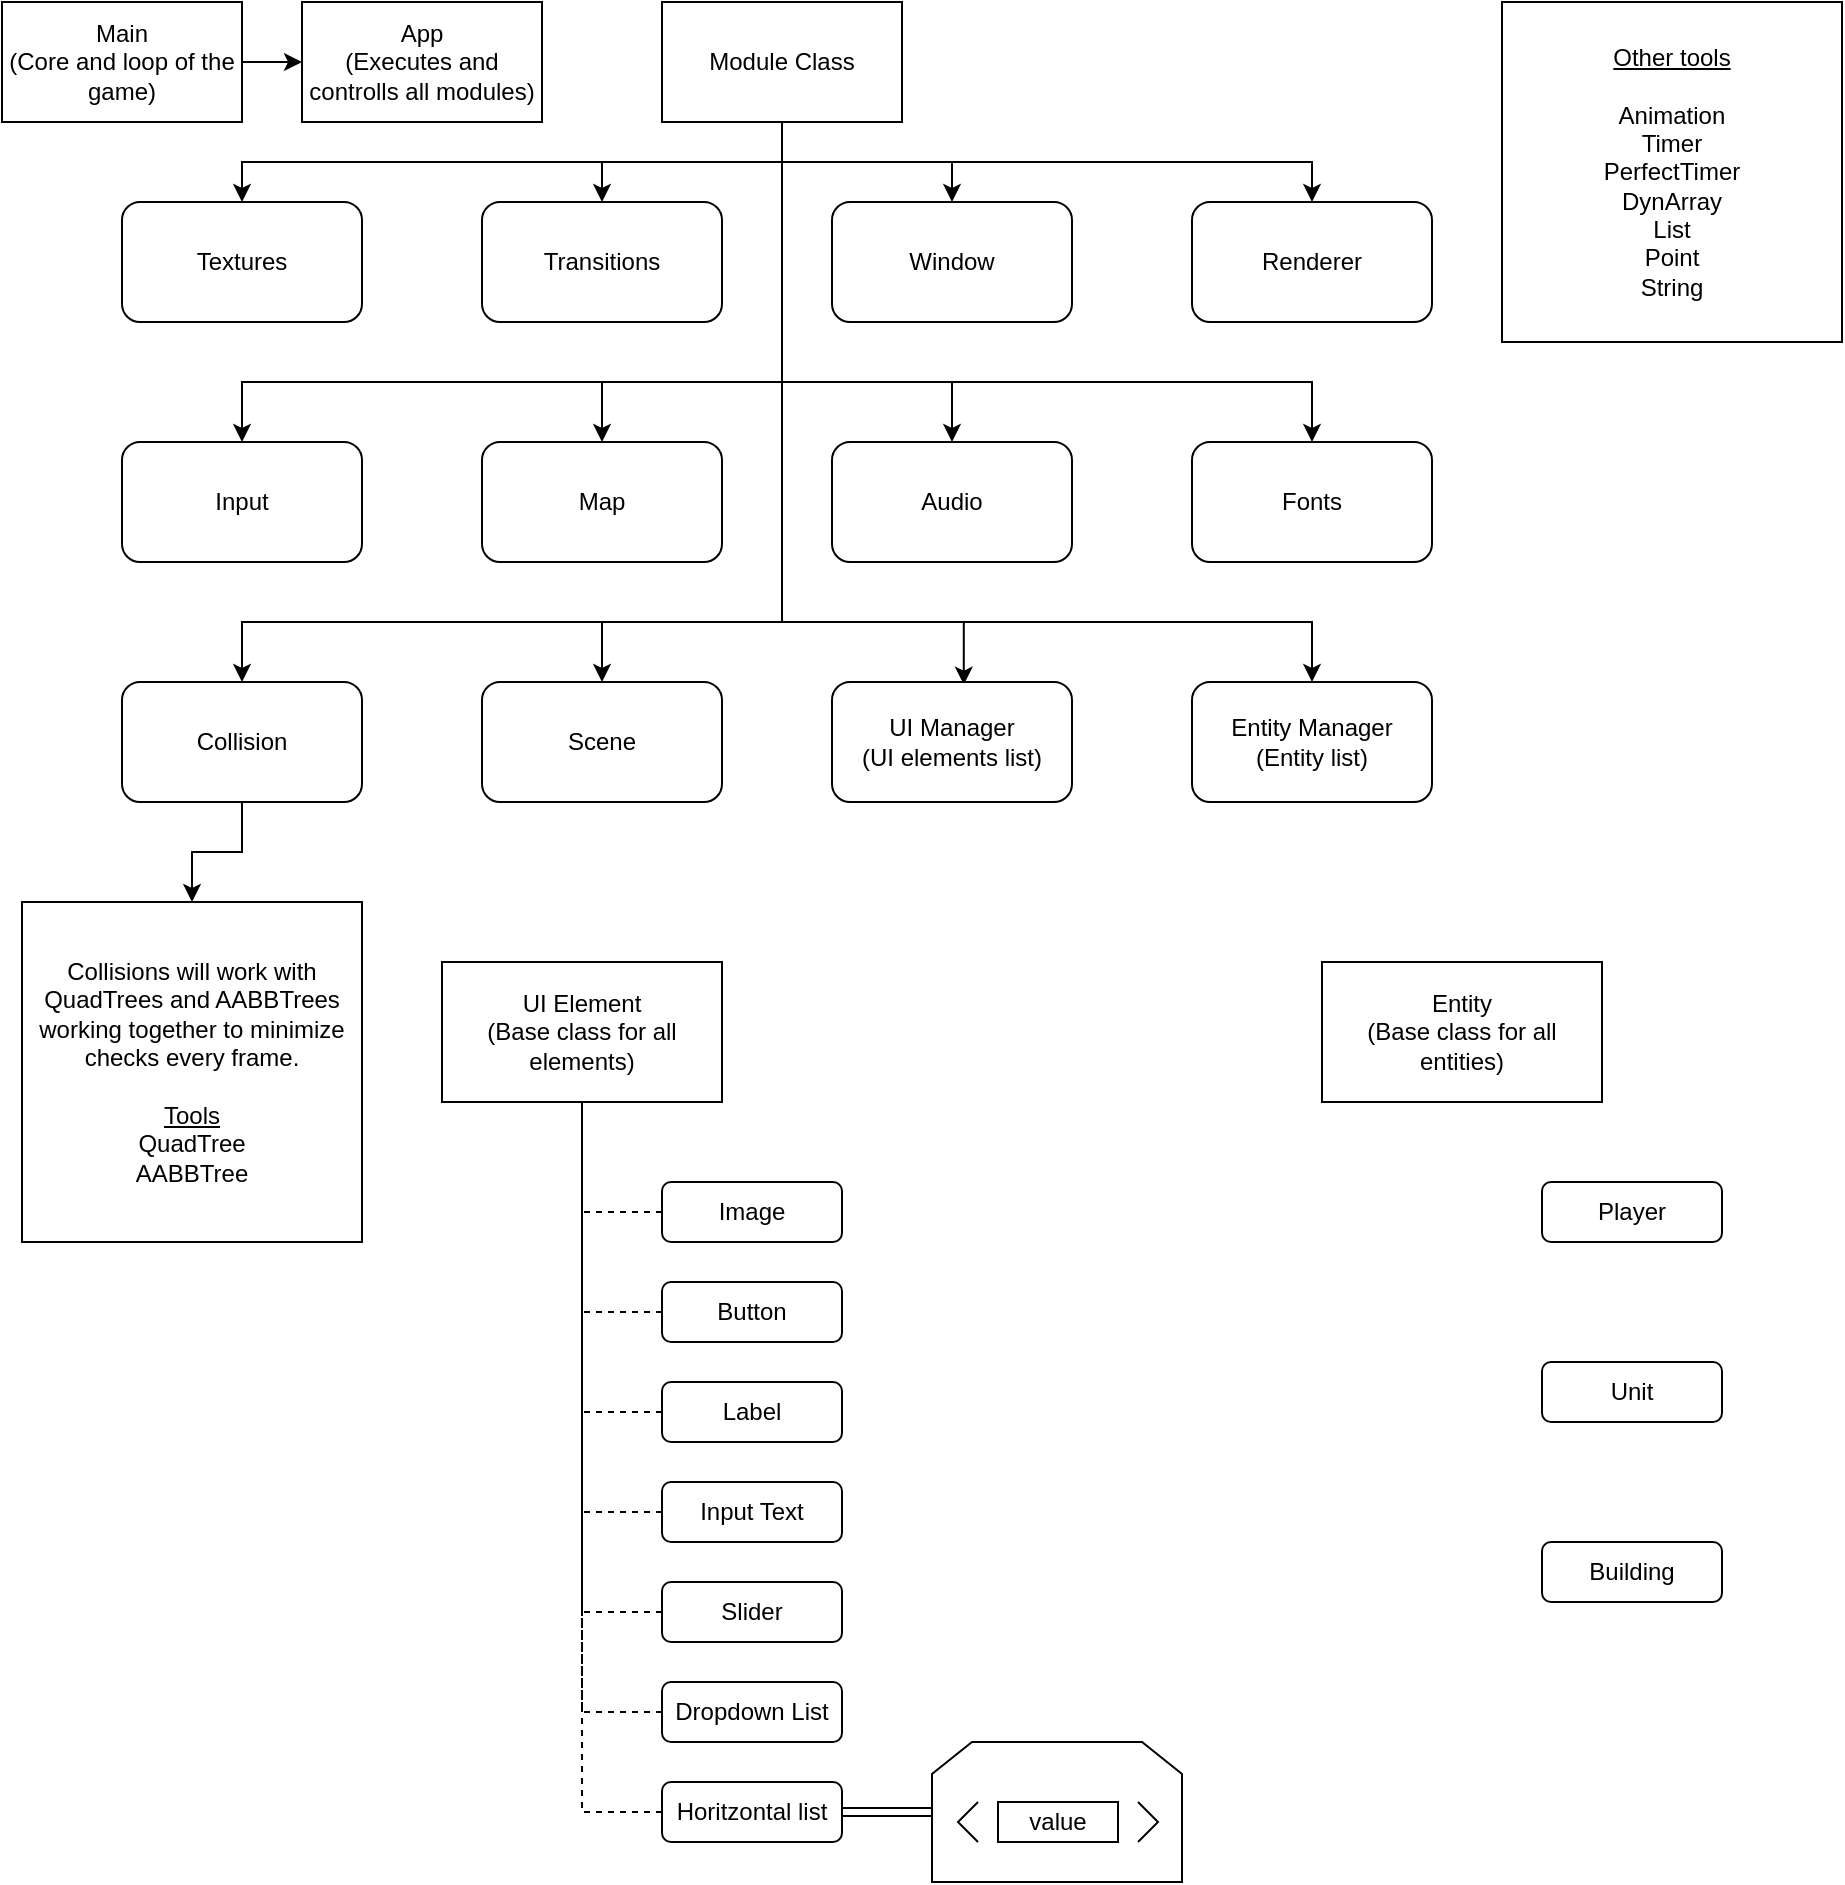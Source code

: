 <mxfile version="12.8.0" type="device"><diagram id="bKn3DlAzvNpuroSGD_JI" name="Page-1"><mxGraphModel dx="1391" dy="841" grid="1" gridSize="10" guides="1" tooltips="1" connect="1" arrows="1" fold="1" page="1" pageScale="1" pageWidth="1169" pageHeight="1654" math="0" shadow="0"><root><mxCell id="0"/><mxCell id="1" parent="0"/><mxCell id="jgQz6Gm1pOqKuSatFkdT-83" value="" style="shape=loopLimit;whiteSpace=wrap;html=1;" vertex="1" parent="1"><mxGeometry x="485" y="900" width="125" height="70" as="geometry"/></mxCell><mxCell id="jgQz6Gm1pOqKuSatFkdT-38" style="edgeStyle=orthogonalEdgeStyle;rounded=0;orthogonalLoop=1;jettySize=auto;html=1;entryX=0.5;entryY=0;entryDx=0;entryDy=0;" edge="1" parent="1" source="jgQz6Gm1pOqKuSatFkdT-4" target="jgQz6Gm1pOqKuSatFkdT-33"><mxGeometry relative="1" as="geometry"><Array as="points"><mxPoint x="410" y="340"/><mxPoint x="140" y="340"/></Array></mxGeometry></mxCell><mxCell id="jgQz6Gm1pOqKuSatFkdT-39" style="edgeStyle=orthogonalEdgeStyle;rounded=0;orthogonalLoop=1;jettySize=auto;html=1;entryX=0.5;entryY=0;entryDx=0;entryDy=0;" edge="1" parent="1" source="jgQz6Gm1pOqKuSatFkdT-4" target="jgQz6Gm1pOqKuSatFkdT-32"><mxGeometry relative="1" as="geometry"><Array as="points"><mxPoint x="410" y="340"/><mxPoint x="675" y="340"/></Array></mxGeometry></mxCell><mxCell id="jgQz6Gm1pOqKuSatFkdT-40" style="edgeStyle=orthogonalEdgeStyle;rounded=0;orthogonalLoop=1;jettySize=auto;html=1;entryX=0.549;entryY=0.022;entryDx=0;entryDy=0;entryPerimeter=0;" edge="1" parent="1" source="jgQz6Gm1pOqKuSatFkdT-4" target="jgQz6Gm1pOqKuSatFkdT-31"><mxGeometry relative="1" as="geometry"><Array as="points"><mxPoint x="410" y="340"/><mxPoint x="501" y="340"/></Array></mxGeometry></mxCell><mxCell id="jgQz6Gm1pOqKuSatFkdT-41" style="edgeStyle=orthogonalEdgeStyle;rounded=0;orthogonalLoop=1;jettySize=auto;html=1;entryX=0.5;entryY=0;entryDx=0;entryDy=0;" edge="1" parent="1" source="jgQz6Gm1pOqKuSatFkdT-4" target="jgQz6Gm1pOqKuSatFkdT-25"><mxGeometry relative="1" as="geometry"><Array as="points"><mxPoint x="410" y="340"/><mxPoint x="320" y="340"/></Array></mxGeometry></mxCell><mxCell id="jgQz6Gm1pOqKuSatFkdT-42" style="edgeStyle=orthogonalEdgeStyle;rounded=0;orthogonalLoop=1;jettySize=auto;html=1;entryX=0.5;entryY=0;entryDx=0;entryDy=0;" edge="1" parent="1" source="jgQz6Gm1pOqKuSatFkdT-4" target="jgQz6Gm1pOqKuSatFkdT-26"><mxGeometry relative="1" as="geometry"><Array as="points"><mxPoint x="410" y="220"/><mxPoint x="140" y="220"/></Array></mxGeometry></mxCell><mxCell id="jgQz6Gm1pOqKuSatFkdT-43" style="edgeStyle=orthogonalEdgeStyle;rounded=0;orthogonalLoop=1;jettySize=auto;html=1;entryX=0.5;entryY=0;entryDx=0;entryDy=0;" edge="1" parent="1" source="jgQz6Gm1pOqKuSatFkdT-4" target="jgQz6Gm1pOqKuSatFkdT-9"><mxGeometry relative="1" as="geometry"><Array as="points"><mxPoint x="410" y="220"/><mxPoint x="320" y="220"/></Array></mxGeometry></mxCell><mxCell id="jgQz6Gm1pOqKuSatFkdT-44" style="edgeStyle=orthogonalEdgeStyle;rounded=0;orthogonalLoop=1;jettySize=auto;html=1;" edge="1" parent="1" source="jgQz6Gm1pOqKuSatFkdT-4" target="jgQz6Gm1pOqKuSatFkdT-24"><mxGeometry relative="1" as="geometry"><Array as="points"><mxPoint x="410" y="220"/><mxPoint x="675" y="220"/></Array></mxGeometry></mxCell><mxCell id="jgQz6Gm1pOqKuSatFkdT-45" style="edgeStyle=orthogonalEdgeStyle;rounded=0;orthogonalLoop=1;jettySize=auto;html=1;entryX=0.5;entryY=0;entryDx=0;entryDy=0;" edge="1" parent="1" source="jgQz6Gm1pOqKuSatFkdT-4" target="jgQz6Gm1pOqKuSatFkdT-28"><mxGeometry relative="1" as="geometry"><Array as="points"><mxPoint x="410" y="220"/><mxPoint x="495" y="220"/></Array></mxGeometry></mxCell><mxCell id="jgQz6Gm1pOqKuSatFkdT-46" style="edgeStyle=orthogonalEdgeStyle;rounded=0;orthogonalLoop=1;jettySize=auto;html=1;entryX=0.5;entryY=0;entryDx=0;entryDy=0;" edge="1" parent="1" source="jgQz6Gm1pOqKuSatFkdT-4" target="jgQz6Gm1pOqKuSatFkdT-8"><mxGeometry relative="1" as="geometry"><Array as="points"><mxPoint x="410" y="110"/><mxPoint x="140" y="110"/></Array></mxGeometry></mxCell><mxCell id="jgQz6Gm1pOqKuSatFkdT-47" style="edgeStyle=orthogonalEdgeStyle;rounded=0;orthogonalLoop=1;jettySize=auto;html=1;entryX=0.5;entryY=0;entryDx=0;entryDy=0;" edge="1" parent="1" source="jgQz6Gm1pOqKuSatFkdT-4" target="jgQz6Gm1pOqKuSatFkdT-27"><mxGeometry relative="1" as="geometry"/></mxCell><mxCell id="jgQz6Gm1pOqKuSatFkdT-48" style="edgeStyle=orthogonalEdgeStyle;rounded=0;orthogonalLoop=1;jettySize=auto;html=1;entryX=0.5;entryY=0;entryDx=0;entryDy=0;" edge="1" parent="1" source="jgQz6Gm1pOqKuSatFkdT-4" target="jgQz6Gm1pOqKuSatFkdT-29"><mxGeometry relative="1" as="geometry"/></mxCell><mxCell id="jgQz6Gm1pOqKuSatFkdT-49" style="edgeStyle=orthogonalEdgeStyle;rounded=0;orthogonalLoop=1;jettySize=auto;html=1;entryX=0.5;entryY=0;entryDx=0;entryDy=0;" edge="1" parent="1" source="jgQz6Gm1pOqKuSatFkdT-4" target="jgQz6Gm1pOqKuSatFkdT-30"><mxGeometry relative="1" as="geometry"><Array as="points"><mxPoint x="410" y="110"/><mxPoint x="675" y="110"/></Array></mxGeometry></mxCell><mxCell id="jgQz6Gm1pOqKuSatFkdT-4" value="Module Class" style="rounded=0;whiteSpace=wrap;html=1;" vertex="1" parent="1"><mxGeometry x="350" y="30" width="120" height="60" as="geometry"/></mxCell><mxCell id="jgQz6Gm1pOqKuSatFkdT-8" value="Textures&lt;br&gt;" style="rounded=1;whiteSpace=wrap;html=1;" vertex="1" parent="1"><mxGeometry x="80" y="130" width="120" height="60" as="geometry"/></mxCell><mxCell id="jgQz6Gm1pOqKuSatFkdT-9" value="Map&lt;span style=&quot;color: rgba(0 , 0 , 0 , 0) ; font-family: monospace ; font-size: 0px ; white-space: nowrap&quot;&gt;%3CmxGraphModel%3E%3Croot%3E%3CmxCell%20id%3D%220%22%2F%3E%3CmxCell%20id%3D%221%22%20parent%3D%220%22%2F%3E%3CmxCell%20id%3D%222%22%20value%3D%22Textures%26lt%3Bbr%26gt%3B%22%20style%3D%22rounded%3D1%3BwhiteSpace%3Dwrap%3Bhtml%3D1%3B%22%20vertex%3D%221%22%20parent%3D%221%22%3E%3CmxGeometry%20x%3D%2220%22%20y%3D%22380%22%20width%3D%22120%22%20height%3D%2260%22%20as%3D%22geometry%22%2F%3E%3C%2FmxCell%3E%3C%2Froot%3E%3C%2FmxGraphModel%3E&lt;/span&gt;" style="rounded=1;whiteSpace=wrap;html=1;" vertex="1" parent="1"><mxGeometry x="260" y="250" width="120" height="60" as="geometry"/></mxCell><mxCell id="jgQz6Gm1pOqKuSatFkdT-24" value="Fonts" style="rounded=1;whiteSpace=wrap;html=1;" vertex="1" parent="1"><mxGeometry x="615" y="250" width="120" height="60" as="geometry"/></mxCell><mxCell id="jgQz6Gm1pOqKuSatFkdT-25" value="Scene" style="rounded=1;whiteSpace=wrap;html=1;" vertex="1" parent="1"><mxGeometry x="260" y="370" width="120" height="60" as="geometry"/></mxCell><mxCell id="jgQz6Gm1pOqKuSatFkdT-26" value="Input" style="rounded=1;whiteSpace=wrap;html=1;" vertex="1" parent="1"><mxGeometry x="80" y="250" width="120" height="60" as="geometry"/></mxCell><mxCell id="jgQz6Gm1pOqKuSatFkdT-27" value="Transitions" style="rounded=1;whiteSpace=wrap;html=1;" vertex="1" parent="1"><mxGeometry x="260" y="130" width="120" height="60" as="geometry"/></mxCell><mxCell id="jgQz6Gm1pOqKuSatFkdT-28" value="Audio" style="rounded=1;whiteSpace=wrap;html=1;" vertex="1" parent="1"><mxGeometry x="435" y="250" width="120" height="60" as="geometry"/></mxCell><mxCell id="jgQz6Gm1pOqKuSatFkdT-29" value="Window" style="rounded=1;whiteSpace=wrap;html=1;" vertex="1" parent="1"><mxGeometry x="435" y="130" width="120" height="60" as="geometry"/></mxCell><mxCell id="jgQz6Gm1pOqKuSatFkdT-30" value="Renderer" style="rounded=1;whiteSpace=wrap;html=1;" vertex="1" parent="1"><mxGeometry x="615" y="130" width="120" height="60" as="geometry"/></mxCell><mxCell id="jgQz6Gm1pOqKuSatFkdT-31" value="UI Manager&lt;br&gt;(UI elements list)" style="rounded=1;whiteSpace=wrap;html=1;" vertex="1" parent="1"><mxGeometry x="435" y="370" width="120" height="60" as="geometry"/></mxCell><mxCell id="jgQz6Gm1pOqKuSatFkdT-32" value="Entity Manager&lt;br&gt;(Entity list)" style="rounded=1;whiteSpace=wrap;html=1;" vertex="1" parent="1"><mxGeometry x="615" y="370" width="120" height="60" as="geometry"/></mxCell><mxCell id="jgQz6Gm1pOqKuSatFkdT-50" style="edgeStyle=orthogonalEdgeStyle;rounded=0;orthogonalLoop=1;jettySize=auto;html=1;" edge="1" parent="1" source="jgQz6Gm1pOqKuSatFkdT-33" target="jgQz6Gm1pOqKuSatFkdT-51"><mxGeometry relative="1" as="geometry"><mxPoint x="140" y="500.0" as="targetPoint"/></mxGeometry></mxCell><mxCell id="jgQz6Gm1pOqKuSatFkdT-33" value="Collision" style="rounded=1;whiteSpace=wrap;html=1;" vertex="1" parent="1"><mxGeometry x="80" y="370" width="120" height="60" as="geometry"/></mxCell><mxCell id="jgQz6Gm1pOqKuSatFkdT-51" value="Collisions will work with QuadTrees and AABBTrees working together to minimize checks every frame.&lt;br&gt;&lt;br&gt;&lt;u&gt;Tools&lt;/u&gt;&lt;br&gt;QuadTree&lt;br&gt;AABBTree" style="whiteSpace=wrap;html=1;aspect=fixed;" vertex="1" parent="1"><mxGeometry x="30" y="480" width="170" height="170" as="geometry"/></mxCell><mxCell id="jgQz6Gm1pOqKuSatFkdT-52" value="&lt;u&gt;Other tools&lt;/u&gt;&lt;br&gt;&lt;br&gt;Animation&lt;br&gt;Timer&lt;br&gt;PerfectTimer&lt;br&gt;DynArray&lt;br&gt;List&lt;br&gt;Point&lt;br&gt;String" style="whiteSpace=wrap;html=1;aspect=fixed;" vertex="1" parent="1"><mxGeometry x="770" y="30" width="170" height="170" as="geometry"/></mxCell><mxCell id="jgQz6Gm1pOqKuSatFkdT-53" value="App&lt;br&gt;(Executes and controlls all modules)" style="rounded=0;whiteSpace=wrap;html=1;" vertex="1" parent="1"><mxGeometry x="170" y="30" width="120" height="60" as="geometry"/></mxCell><mxCell id="jgQz6Gm1pOqKuSatFkdT-55" style="edgeStyle=orthogonalEdgeStyle;rounded=0;orthogonalLoop=1;jettySize=auto;html=1;entryX=0;entryY=0.5;entryDx=0;entryDy=0;" edge="1" parent="1" source="jgQz6Gm1pOqKuSatFkdT-54" target="jgQz6Gm1pOqKuSatFkdT-53"><mxGeometry relative="1" as="geometry"/></mxCell><mxCell id="jgQz6Gm1pOqKuSatFkdT-54" value="Main&lt;br&gt;(Core and loop of the game)" style="rounded=0;whiteSpace=wrap;html=1;" vertex="1" parent="1"><mxGeometry x="20" y="30" width="120" height="60" as="geometry"/></mxCell><mxCell id="jgQz6Gm1pOqKuSatFkdT-65" value="UI Element&lt;br&gt;(Base class for all elements)" style="rounded=0;whiteSpace=wrap;html=1;" vertex="1" parent="1"><mxGeometry x="240" y="510" width="140" height="70" as="geometry"/></mxCell><mxCell id="jgQz6Gm1pOqKuSatFkdT-91" style="edgeStyle=orthogonalEdgeStyle;rounded=0;orthogonalLoop=1;jettySize=auto;html=1;entryX=0.5;entryY=1;entryDx=0;entryDy=0;dashed=1;endArrow=none;endFill=0;" edge="1" parent="1" source="jgQz6Gm1pOqKuSatFkdT-67" target="jgQz6Gm1pOqKuSatFkdT-65"><mxGeometry relative="1" as="geometry"><Array as="points"><mxPoint x="310" y="635"/></Array></mxGeometry></mxCell><mxCell id="jgQz6Gm1pOqKuSatFkdT-67" value="Image" style="rounded=1;whiteSpace=wrap;html=1;" vertex="1" parent="1"><mxGeometry x="350" y="620" width="90" height="30" as="geometry"/></mxCell><mxCell id="jgQz6Gm1pOqKuSatFkdT-90" style="edgeStyle=orthogonalEdgeStyle;rounded=0;orthogonalLoop=1;jettySize=auto;html=1;entryX=0.5;entryY=1;entryDx=0;entryDy=0;dashed=1;endArrow=none;endFill=0;" edge="1" parent="1" source="jgQz6Gm1pOqKuSatFkdT-68" target="jgQz6Gm1pOqKuSatFkdT-65"><mxGeometry relative="1" as="geometry"><Array as="points"><mxPoint x="310" y="685"/></Array></mxGeometry></mxCell><mxCell id="jgQz6Gm1pOqKuSatFkdT-68" value="Button" style="rounded=1;whiteSpace=wrap;html=1;" vertex="1" parent="1"><mxGeometry x="350" y="670" width="90" height="30" as="geometry"/></mxCell><mxCell id="jgQz6Gm1pOqKuSatFkdT-89" style="edgeStyle=orthogonalEdgeStyle;rounded=0;orthogonalLoop=1;jettySize=auto;html=1;entryX=0.5;entryY=1;entryDx=0;entryDy=0;dashed=1;endArrow=none;endFill=0;" edge="1" parent="1" source="jgQz6Gm1pOqKuSatFkdT-69" target="jgQz6Gm1pOqKuSatFkdT-65"><mxGeometry relative="1" as="geometry"><Array as="points"><mxPoint x="310" y="735"/></Array></mxGeometry></mxCell><mxCell id="jgQz6Gm1pOqKuSatFkdT-69" value="Label" style="rounded=1;whiteSpace=wrap;html=1;" vertex="1" parent="1"><mxGeometry x="350" y="720" width="90" height="30" as="geometry"/></mxCell><mxCell id="jgQz6Gm1pOqKuSatFkdT-88" style="edgeStyle=orthogonalEdgeStyle;rounded=0;orthogonalLoop=1;jettySize=auto;html=1;entryX=0.5;entryY=1;entryDx=0;entryDy=0;dashed=1;endArrow=none;endFill=0;" edge="1" parent="1" source="jgQz6Gm1pOqKuSatFkdT-70" target="jgQz6Gm1pOqKuSatFkdT-65"><mxGeometry relative="1" as="geometry"><Array as="points"><mxPoint x="310" y="785"/></Array></mxGeometry></mxCell><mxCell id="jgQz6Gm1pOqKuSatFkdT-70" value="Input Text" style="rounded=1;whiteSpace=wrap;html=1;" vertex="1" parent="1"><mxGeometry x="350" y="770" width="90" height="30" as="geometry"/></mxCell><mxCell id="jgQz6Gm1pOqKuSatFkdT-87" style="edgeStyle=orthogonalEdgeStyle;rounded=0;orthogonalLoop=1;jettySize=auto;html=1;entryX=0.5;entryY=1;entryDx=0;entryDy=0;dashed=1;endArrow=none;endFill=0;" edge="1" parent="1" source="jgQz6Gm1pOqKuSatFkdT-71" target="jgQz6Gm1pOqKuSatFkdT-65"><mxGeometry relative="1" as="geometry"><Array as="points"><mxPoint x="310" y="835"/></Array></mxGeometry></mxCell><mxCell id="jgQz6Gm1pOqKuSatFkdT-71" value="Slider" style="rounded=1;whiteSpace=wrap;html=1;" vertex="1" parent="1"><mxGeometry x="350" y="820" width="90" height="30" as="geometry"/></mxCell><mxCell id="jgQz6Gm1pOqKuSatFkdT-86" style="edgeStyle=orthogonalEdgeStyle;rounded=0;orthogonalLoop=1;jettySize=auto;html=1;entryX=0.5;entryY=1;entryDx=0;entryDy=0;dashed=1;endArrow=none;endFill=0;" edge="1" parent="1" source="jgQz6Gm1pOqKuSatFkdT-72" target="jgQz6Gm1pOqKuSatFkdT-65"><mxGeometry relative="1" as="geometry"><Array as="points"><mxPoint x="310" y="885"/></Array></mxGeometry></mxCell><mxCell id="jgQz6Gm1pOqKuSatFkdT-72" value="Dropdown List&lt;br&gt;" style="rounded=1;whiteSpace=wrap;html=1;" vertex="1" parent="1"><mxGeometry x="350" y="870" width="90" height="30" as="geometry"/></mxCell><mxCell id="jgQz6Gm1pOqKuSatFkdT-84" style="edgeStyle=orthogonalEdgeStyle;rounded=0;orthogonalLoop=1;jettySize=auto;html=1;entryX=0;entryY=0.5;entryDx=0;entryDy=0;shape=link;" edge="1" parent="1" source="jgQz6Gm1pOqKuSatFkdT-73" target="jgQz6Gm1pOqKuSatFkdT-83"><mxGeometry relative="1" as="geometry"/></mxCell><mxCell id="jgQz6Gm1pOqKuSatFkdT-73" value="Horitzontal list" style="rounded=1;whiteSpace=wrap;html=1;" vertex="1" parent="1"><mxGeometry x="350" y="920" width="90" height="30" as="geometry"/></mxCell><mxCell id="jgQz6Gm1pOqKuSatFkdT-76" value="value" style="rounded=0;whiteSpace=wrap;html=1;" vertex="1" parent="1"><mxGeometry x="518" y="930" width="60" height="20" as="geometry"/></mxCell><mxCell id="jgQz6Gm1pOqKuSatFkdT-77" value="" style="html=1;shadow=0;dashed=0;align=center;verticalAlign=middle;shape=mxgraph.arrows2.arrow;dy=0;dx=30;notch=30;" vertex="1" parent="1"><mxGeometry x="588" y="930" width="10" height="20" as="geometry"/></mxCell><mxCell id="jgQz6Gm1pOqKuSatFkdT-78" value="" style="html=1;shadow=0;dashed=0;align=center;verticalAlign=middle;shape=mxgraph.arrows2.arrow;dy=0;dx=30;notch=30;rotation=-180;" vertex="1" parent="1"><mxGeometry x="498" y="930" width="10" height="20" as="geometry"/></mxCell><mxCell id="jgQz6Gm1pOqKuSatFkdT-85" style="edgeStyle=orthogonalEdgeStyle;rounded=0;orthogonalLoop=1;jettySize=auto;html=1;entryX=0.5;entryY=1;entryDx=0;entryDy=0;dashed=1;endArrow=none;endFill=0;" edge="1" parent="1" source="jgQz6Gm1pOqKuSatFkdT-73" target="jgQz6Gm1pOqKuSatFkdT-65"><mxGeometry relative="1" as="geometry"><Array as="points"><mxPoint x="310" y="935"/></Array></mxGeometry></mxCell><mxCell id="jgQz6Gm1pOqKuSatFkdT-92" value="Entity&lt;br&gt;(Base class for all entities)" style="rounded=0;whiteSpace=wrap;html=1;" vertex="1" parent="1"><mxGeometry x="680" y="510" width="140" height="70" as="geometry"/></mxCell><mxCell id="jgQz6Gm1pOqKuSatFkdT-93" value="Player" style="rounded=1;whiteSpace=wrap;html=1;" vertex="1" parent="1"><mxGeometry x="790" y="620" width="90" height="30" as="geometry"/></mxCell><mxCell id="jgQz6Gm1pOqKuSatFkdT-94" value="Unit" style="rounded=1;whiteSpace=wrap;html=1;" vertex="1" parent="1"><mxGeometry x="790" y="710" width="90" height="30" as="geometry"/></mxCell><mxCell id="jgQz6Gm1pOqKuSatFkdT-95" value="Building" style="rounded=1;whiteSpace=wrap;html=1;" vertex="1" parent="1"><mxGeometry x="790" y="800" width="90" height="30" as="geometry"/></mxCell></root></mxGraphModel></diagram></mxfile>